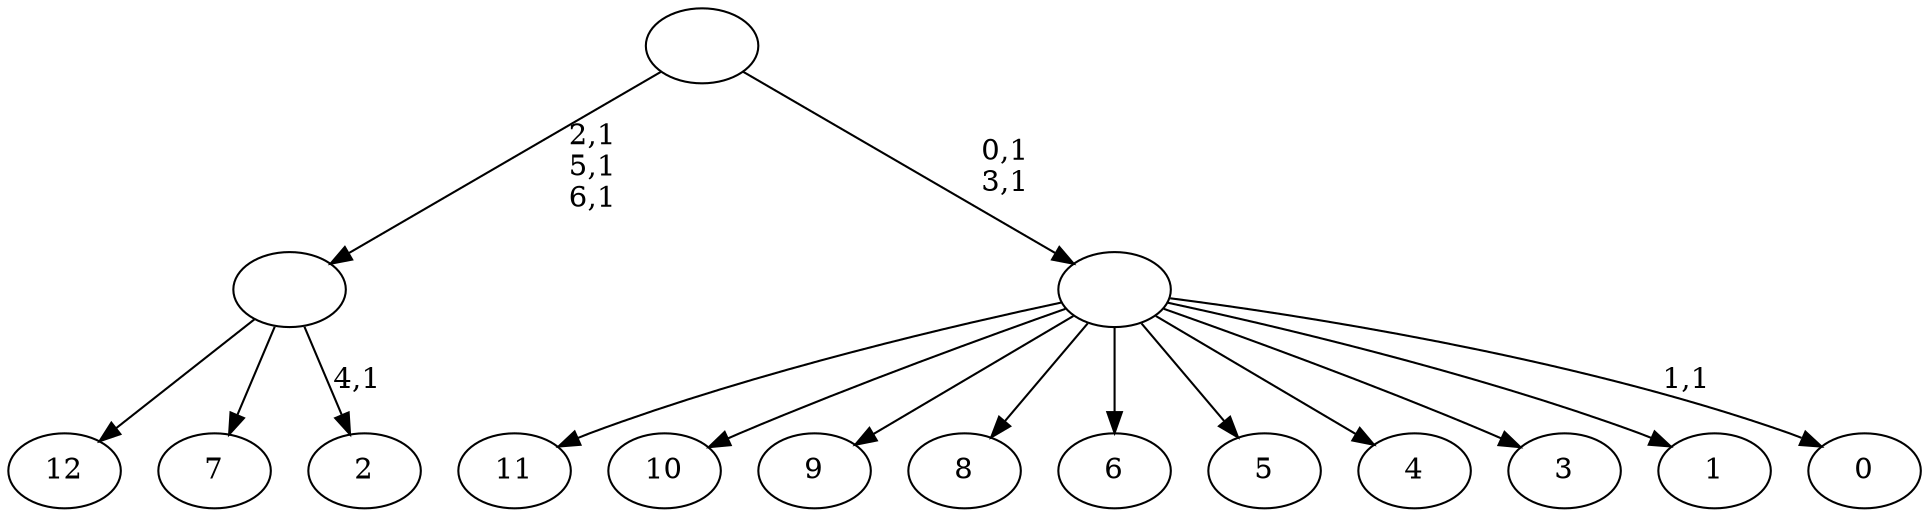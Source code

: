 digraph T {
	20 [label="12"]
	19 [label="11"]
	18 [label="10"]
	17 [label="9"]
	16 [label="8"]
	15 [label="7"]
	14 [label="6"]
	13 [label="5"]
	12 [label="4"]
	11 [label="3"]
	10 [label="2"]
	8 [label=""]
	5 [label="1"]
	4 [label="0"]
	2 [label=""]
	0 [label=""]
	8 -> 10 [label="4,1"]
	8 -> 20 [label=""]
	8 -> 15 [label=""]
	2 -> 4 [label="1,1"]
	2 -> 19 [label=""]
	2 -> 18 [label=""]
	2 -> 17 [label=""]
	2 -> 16 [label=""]
	2 -> 14 [label=""]
	2 -> 13 [label=""]
	2 -> 12 [label=""]
	2 -> 11 [label=""]
	2 -> 5 [label=""]
	0 -> 2 [label="0,1\n3,1"]
	0 -> 8 [label="2,1\n5,1\n6,1"]
}
